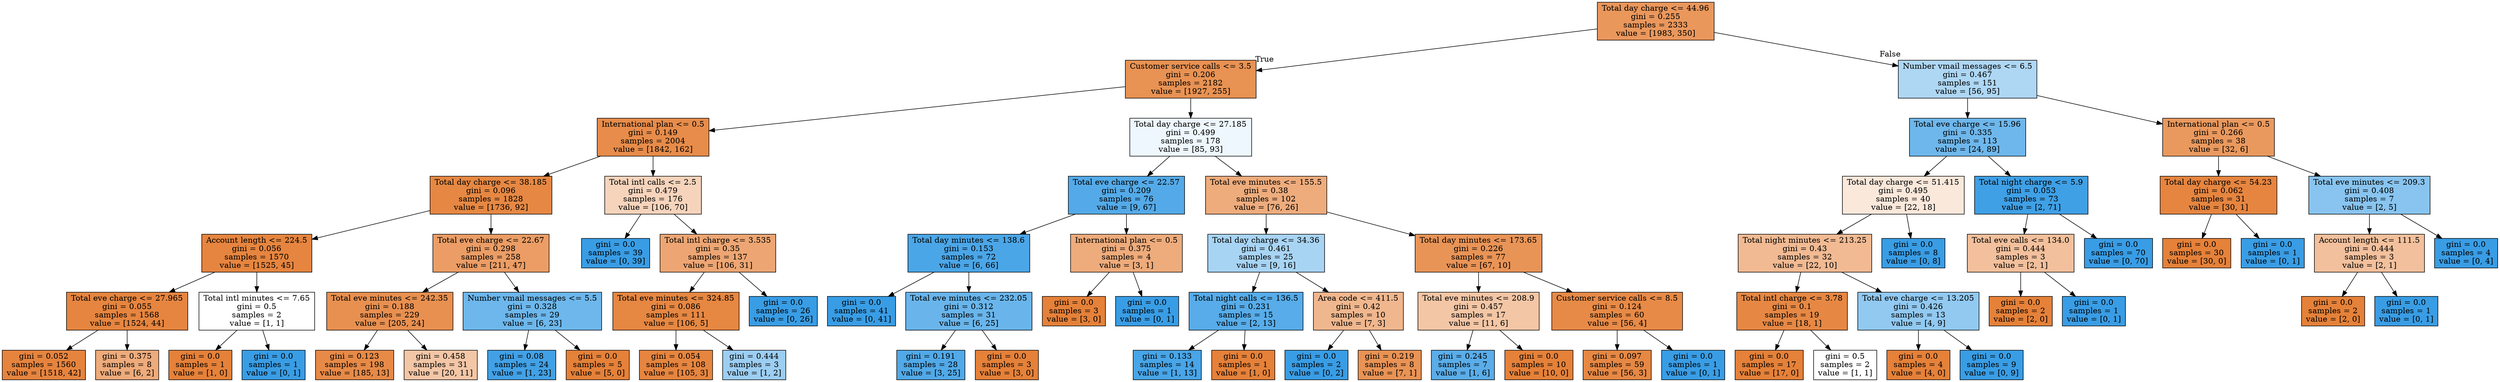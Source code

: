 digraph Tree {
node [shape=box, style="filled", color="black"] ;
0 [label="Total day charge <= 44.96\ngini = 0.255\nsamples = 2333\nvalue = [1983, 350]", fillcolor="#ea975c"] ;
1 [label="Customer service calls <= 3.5\ngini = 0.206\nsamples = 2182\nvalue = [1927, 255]", fillcolor="#e89253"] ;
0 -> 1 [labeldistance=2.5, labelangle=45, headlabel="True"] ;
2 [label="International plan <= 0.5\ngini = 0.149\nsamples = 2004\nvalue = [1842, 162]", fillcolor="#e78c4a"] ;
1 -> 2 ;
3 [label="Total day charge <= 38.185\ngini = 0.096\nsamples = 1828\nvalue = [1736, 92]", fillcolor="#e68843"] ;
2 -> 3 ;
4 [label="Account length <= 224.5\ngini = 0.056\nsamples = 1570\nvalue = [1525, 45]", fillcolor="#e6853f"] ;
3 -> 4 ;
5 [label="Total eve charge <= 27.965\ngini = 0.055\nsamples = 1568\nvalue = [1524, 44]", fillcolor="#e6853f"] ;
4 -> 5 ;
6 [label="gini = 0.052\nsamples = 1560\nvalue = [1518, 42]", fillcolor="#e6843e"] ;
5 -> 6 ;
7 [label="gini = 0.375\nsamples = 8\nvalue = [6, 2]", fillcolor="#eeab7b"] ;
5 -> 7 ;
8 [label="Total intl minutes <= 7.65\ngini = 0.5\nsamples = 2\nvalue = [1, 1]", fillcolor="#ffffff"] ;
4 -> 8 ;
9 [label="gini = 0.0\nsamples = 1\nvalue = [1, 0]", fillcolor="#e58139"] ;
8 -> 9 ;
10 [label="gini = 0.0\nsamples = 1\nvalue = [0, 1]", fillcolor="#399de5"] ;
8 -> 10 ;
11 [label="Total eve charge <= 22.67\ngini = 0.298\nsamples = 258\nvalue = [211, 47]", fillcolor="#eb9d65"] ;
3 -> 11 ;
12 [label="Total eve minutes <= 242.35\ngini = 0.188\nsamples = 229\nvalue = [205, 24]", fillcolor="#e89050"] ;
11 -> 12 ;
13 [label="gini = 0.123\nsamples = 198\nvalue = [185, 13]", fillcolor="#e78a47"] ;
12 -> 13 ;
14 [label="gini = 0.458\nsamples = 31\nvalue = [20, 11]", fillcolor="#f3c6a6"] ;
12 -> 14 ;
15 [label="Number vmail messages <= 5.5\ngini = 0.328\nsamples = 29\nvalue = [6, 23]", fillcolor="#6db7ec"] ;
11 -> 15 ;
16 [label="gini = 0.08\nsamples = 24\nvalue = [1, 23]", fillcolor="#42a1e6"] ;
15 -> 16 ;
17 [label="gini = 0.0\nsamples = 5\nvalue = [5, 0]", fillcolor="#e58139"] ;
15 -> 17 ;
18 [label="Total intl calls <= 2.5\ngini = 0.479\nsamples = 176\nvalue = [106, 70]", fillcolor="#f6d4bc"] ;
2 -> 18 ;
19 [label="gini = 0.0\nsamples = 39\nvalue = [0, 39]", fillcolor="#399de5"] ;
18 -> 19 ;
20 [label="Total intl charge <= 3.535\ngini = 0.35\nsamples = 137\nvalue = [106, 31]", fillcolor="#eda673"] ;
18 -> 20 ;
21 [label="Total eve minutes <= 324.85\ngini = 0.086\nsamples = 111\nvalue = [106, 5]", fillcolor="#e68742"] ;
20 -> 21 ;
22 [label="gini = 0.054\nsamples = 108\nvalue = [105, 3]", fillcolor="#e6853f"] ;
21 -> 22 ;
23 [label="gini = 0.444\nsamples = 3\nvalue = [1, 2]", fillcolor="#9ccef2"] ;
21 -> 23 ;
24 [label="gini = 0.0\nsamples = 26\nvalue = [0, 26]", fillcolor="#399de5"] ;
20 -> 24 ;
25 [label="Total day charge <= 27.185\ngini = 0.499\nsamples = 178\nvalue = [85, 93]", fillcolor="#eef7fd"] ;
1 -> 25 ;
26 [label="Total eve charge <= 22.57\ngini = 0.209\nsamples = 76\nvalue = [9, 67]", fillcolor="#54aae8"] ;
25 -> 26 ;
27 [label="Total day minutes <= 138.6\ngini = 0.153\nsamples = 72\nvalue = [6, 66]", fillcolor="#4ba6e7"] ;
26 -> 27 ;
28 [label="gini = 0.0\nsamples = 41\nvalue = [0, 41]", fillcolor="#399de5"] ;
27 -> 28 ;
29 [label="Total eve minutes <= 232.05\ngini = 0.312\nsamples = 31\nvalue = [6, 25]", fillcolor="#69b5eb"] ;
27 -> 29 ;
30 [label="gini = 0.191\nsamples = 28\nvalue = [3, 25]", fillcolor="#51a9e8"] ;
29 -> 30 ;
31 [label="gini = 0.0\nsamples = 3\nvalue = [3, 0]", fillcolor="#e58139"] ;
29 -> 31 ;
32 [label="International plan <= 0.5\ngini = 0.375\nsamples = 4\nvalue = [3, 1]", fillcolor="#eeab7b"] ;
26 -> 32 ;
33 [label="gini = 0.0\nsamples = 3\nvalue = [3, 0]", fillcolor="#e58139"] ;
32 -> 33 ;
34 [label="gini = 0.0\nsamples = 1\nvalue = [0, 1]", fillcolor="#399de5"] ;
32 -> 34 ;
35 [label="Total eve minutes <= 155.5\ngini = 0.38\nsamples = 102\nvalue = [76, 26]", fillcolor="#eeac7d"] ;
25 -> 35 ;
36 [label="Total day charge <= 34.36\ngini = 0.461\nsamples = 25\nvalue = [9, 16]", fillcolor="#a8d4f4"] ;
35 -> 36 ;
37 [label="Total night calls <= 136.5\ngini = 0.231\nsamples = 15\nvalue = [2, 13]", fillcolor="#57ace9"] ;
36 -> 37 ;
38 [label="gini = 0.133\nsamples = 14\nvalue = [1, 13]", fillcolor="#48a5e7"] ;
37 -> 38 ;
39 [label="gini = 0.0\nsamples = 1\nvalue = [1, 0]", fillcolor="#e58139"] ;
37 -> 39 ;
40 [label="Area code <= 411.5\ngini = 0.42\nsamples = 10\nvalue = [7, 3]", fillcolor="#f0b78e"] ;
36 -> 40 ;
41 [label="gini = 0.0\nsamples = 2\nvalue = [0, 2]", fillcolor="#399de5"] ;
40 -> 41 ;
42 [label="gini = 0.219\nsamples = 8\nvalue = [7, 1]", fillcolor="#e99355"] ;
40 -> 42 ;
43 [label="Total day minutes <= 173.65\ngini = 0.226\nsamples = 77\nvalue = [67, 10]", fillcolor="#e99457"] ;
35 -> 43 ;
44 [label="Total eve minutes <= 208.9\ngini = 0.457\nsamples = 17\nvalue = [11, 6]", fillcolor="#f3c6a5"] ;
43 -> 44 ;
45 [label="gini = 0.245\nsamples = 7\nvalue = [1, 6]", fillcolor="#5aade9"] ;
44 -> 45 ;
46 [label="gini = 0.0\nsamples = 10\nvalue = [10, 0]", fillcolor="#e58139"] ;
44 -> 46 ;
47 [label="Customer service calls <= 8.5\ngini = 0.124\nsamples = 60\nvalue = [56, 4]", fillcolor="#e78a47"] ;
43 -> 47 ;
48 [label="gini = 0.097\nsamples = 59\nvalue = [56, 3]", fillcolor="#e68844"] ;
47 -> 48 ;
49 [label="gini = 0.0\nsamples = 1\nvalue = [0, 1]", fillcolor="#399de5"] ;
47 -> 49 ;
50 [label="Number vmail messages <= 6.5\ngini = 0.467\nsamples = 151\nvalue = [56, 95]", fillcolor="#aed7f4"] ;
0 -> 50 [labeldistance=2.5, labelangle=-45, headlabel="False"] ;
51 [label="Total eve charge <= 15.96\ngini = 0.335\nsamples = 113\nvalue = [24, 89]", fillcolor="#6eb7ec"] ;
50 -> 51 ;
52 [label="Total day charge <= 51.415\ngini = 0.495\nsamples = 40\nvalue = [22, 18]", fillcolor="#fae8db"] ;
51 -> 52 ;
53 [label="Total night minutes <= 213.25\ngini = 0.43\nsamples = 32\nvalue = [22, 10]", fillcolor="#f1ba93"] ;
52 -> 53 ;
54 [label="Total intl charge <= 3.78\ngini = 0.1\nsamples = 19\nvalue = [18, 1]", fillcolor="#e68844"] ;
53 -> 54 ;
55 [label="gini = 0.0\nsamples = 17\nvalue = [17, 0]", fillcolor="#e58139"] ;
54 -> 55 ;
56 [label="gini = 0.5\nsamples = 2\nvalue = [1, 1]", fillcolor="#ffffff"] ;
54 -> 56 ;
57 [label="Total eve charge <= 13.205\ngini = 0.426\nsamples = 13\nvalue = [4, 9]", fillcolor="#91c9f1"] ;
53 -> 57 ;
58 [label="gini = 0.0\nsamples = 4\nvalue = [4, 0]", fillcolor="#e58139"] ;
57 -> 58 ;
59 [label="gini = 0.0\nsamples = 9\nvalue = [0, 9]", fillcolor="#399de5"] ;
57 -> 59 ;
60 [label="gini = 0.0\nsamples = 8\nvalue = [0, 8]", fillcolor="#399de5"] ;
52 -> 60 ;
61 [label="Total night charge <= 5.9\ngini = 0.053\nsamples = 73\nvalue = [2, 71]", fillcolor="#3fa0e6"] ;
51 -> 61 ;
62 [label="Total eve calls <= 134.0\ngini = 0.444\nsamples = 3\nvalue = [2, 1]", fillcolor="#f2c09c"] ;
61 -> 62 ;
63 [label="gini = 0.0\nsamples = 2\nvalue = [2, 0]", fillcolor="#e58139"] ;
62 -> 63 ;
64 [label="gini = 0.0\nsamples = 1\nvalue = [0, 1]", fillcolor="#399de5"] ;
62 -> 64 ;
65 [label="gini = 0.0\nsamples = 70\nvalue = [0, 70]", fillcolor="#399de5"] ;
61 -> 65 ;
66 [label="International plan <= 0.5\ngini = 0.266\nsamples = 38\nvalue = [32, 6]", fillcolor="#ea995e"] ;
50 -> 66 ;
67 [label="Total day charge <= 54.23\ngini = 0.062\nsamples = 31\nvalue = [30, 1]", fillcolor="#e68540"] ;
66 -> 67 ;
68 [label="gini = 0.0\nsamples = 30\nvalue = [30, 0]", fillcolor="#e58139"] ;
67 -> 68 ;
69 [label="gini = 0.0\nsamples = 1\nvalue = [0, 1]", fillcolor="#399de5"] ;
67 -> 69 ;
70 [label="Total eve minutes <= 209.3\ngini = 0.408\nsamples = 7\nvalue = [2, 5]", fillcolor="#88c4ef"] ;
66 -> 70 ;
71 [label="Account length <= 111.5\ngini = 0.444\nsamples = 3\nvalue = [2, 1]", fillcolor="#f2c09c"] ;
70 -> 71 ;
72 [label="gini = 0.0\nsamples = 2\nvalue = [2, 0]", fillcolor="#e58139"] ;
71 -> 72 ;
73 [label="gini = 0.0\nsamples = 1\nvalue = [0, 1]", fillcolor="#399de5"] ;
71 -> 73 ;
74 [label="gini = 0.0\nsamples = 4\nvalue = [0, 4]", fillcolor="#399de5"] ;
70 -> 74 ;
}